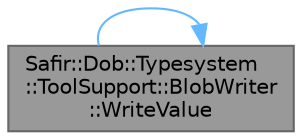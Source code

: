 digraph "Safir::Dob::Typesystem::ToolSupport::BlobWriter::WriteValue"
{
 // LATEX_PDF_SIZE
  bgcolor="transparent";
  edge [fontname=Helvetica,fontsize=10,labelfontname=Helvetica,labelfontsize=10];
  node [fontname=Helvetica,fontsize=10,shape=box,height=0.2,width=0.4];
  rankdir="LR";
  Node1 [label="Safir::Dob::Typesystem\l::ToolSupport::BlobWriter\l::WriteValue",height=0.2,width=0.4,color="gray40", fillcolor="grey60", style="filled", fontcolor="black",tooltip="Write member value to the a blob."];
  Node1 -> Node1 [color="steelblue1",style="solid"];
}
